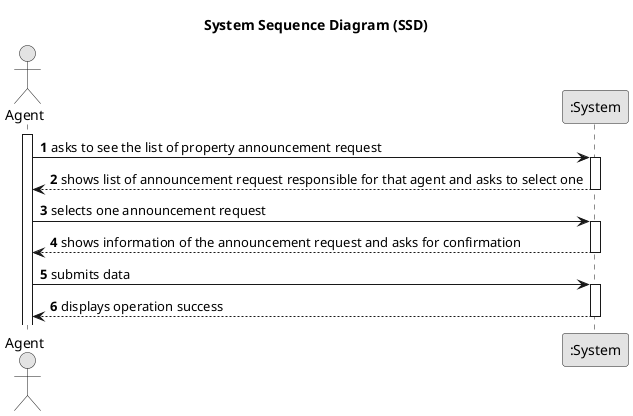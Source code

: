 @startuml
skinparam monochrome true
skinparam packageStyle rectangle
skinparam shadowing false

title System Sequence Diagram (SSD)

autonumber

actor "Agent" as Agent
participant ":System" as System

activate Agent

    Agent -> System : asks to see the list of property announcement request
    activate System

     System --> Agent : shows list of announcement request responsible for that agent and asks to select one
        deactivate System

            Agent -> System : selects one announcement request
            activate System


System --> Agent: shows information of the announcement request and asks for confirmation
deactivate System


 Agent -> System : submits data
    activate System

        System --> Agent : displays operation success
    deactivate System



@enduml